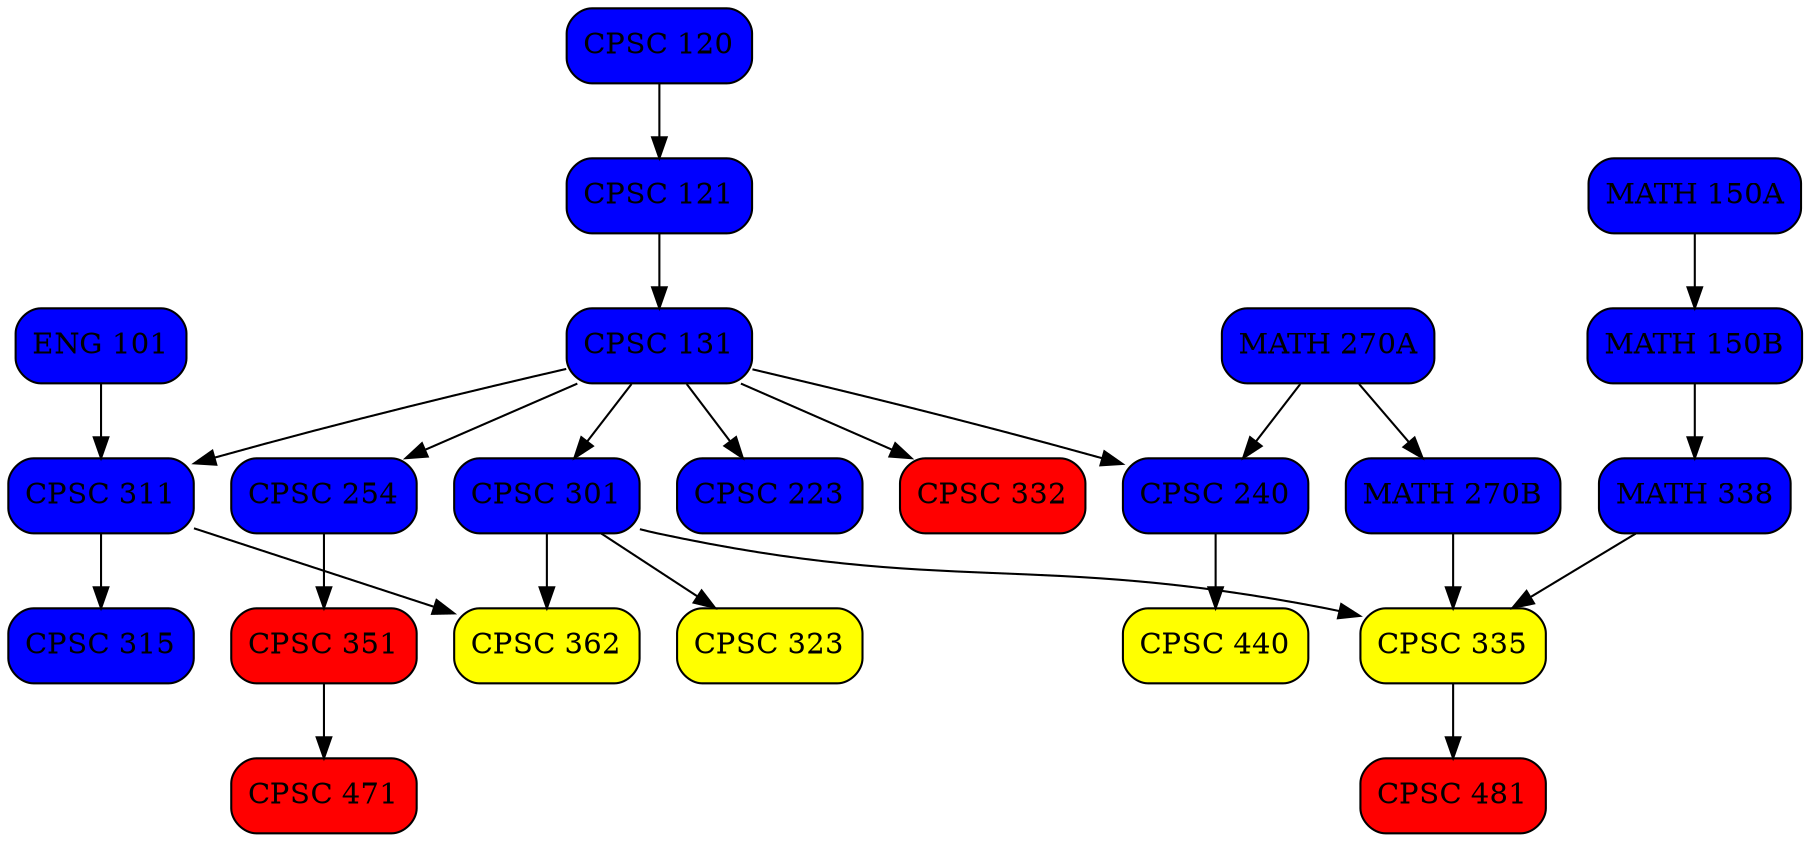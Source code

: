 digraph titangraph {
    101 [label = "ENG 101", shape = rect, style = "rounded, filled",  fillcolor = blue];
    120 [label = "CPSC 120", shape = rect, style = "rounded, filled",  fillcolor = blue];
    121 [label = "CPSC 121", shape = rect, style = "rounded, filled",  fillcolor = blue];
    131 [label = "CPSC 131", shape = rect, style = "rounded, filled",  fillcolor = blue];
    1501 [label = "MATH 150A", shape = rect, style = "rounded, filled",  fillcolor = blue];
    1502 [label = "MATH 150B", shape = rect, style = "rounded, filled",  fillcolor = blue];
    2701 [label = "MATH 270A", shape = rect, style = "rounded, filled",  fillcolor = blue];
    2702 [label = "MATH 270B", shape = rect, style = "rounded, filled",  fillcolor = blue];
    338 [label = "MATH 338", shape = rect, style = "rounded, filled",  fillcolor = blue];
    223 [label = "CPSC 223", shape = rect, style = "rounded, filled",  fillcolor = blue];
    254 [label = "CPSC 254", shape = rect, style = "rounded, filled",  fillcolor = blue];
    240 [label = "CPSC 240", shape = rect, style = "rounded, filled",  fillcolor = blue];
    311 [label = "CPSC 311", shape = rect, style = "rounded, filled",  fillcolor = blue];
    351 [label = "CPSC 351", shape = rect, style = "rounded, filled",  fillcolor = red];
    301 [label = "CPSC 301", shape = rect, style = "rounded, filled",  fillcolor = blue];
    332 [label = "CPSC 332", shape = rect, style = "rounded, filled",  fillcolor = red];
    315 [label = "CPSC 315", shape = rect, style = "rounded, filled",  fillcolor = blue];
    323 [label = "CPSC 323", shape = rect, style = "rounded, filled",  fillcolor = yellow];
    335 [label = "CPSC 335", shape = rect, style = "rounded, filled",  fillcolor = yellow];
    362 [label = "CPSC 362", shape = rect, style = "rounded, filled",  fillcolor = yellow];
    471 [label = "CPSC 471", shape = rect, style = "rounded, filled",  fillcolor = red];
    440 [label = "CPSC 440", shape = rect, style = "rounded, filled",  fillcolor = yellow];
    481 [label = "CPSC 481", shape = rect, style = "rounded, filled",  fillcolor = red];


101  -> {311 }
120  -> {121 }
121  -> {131 }
131  -> {223 254 240 311 301 332 }
1501  -> {1502 }
1502  -> {338 }
2701  -> {240 2702 }
2702  -> {335 }
338  -> {335 }
254  -> {351 }
240  -> {440 }
311  -> {315 362 }
351  -> {471 }
301  -> {323 335 362 }
335  -> {481 }

}